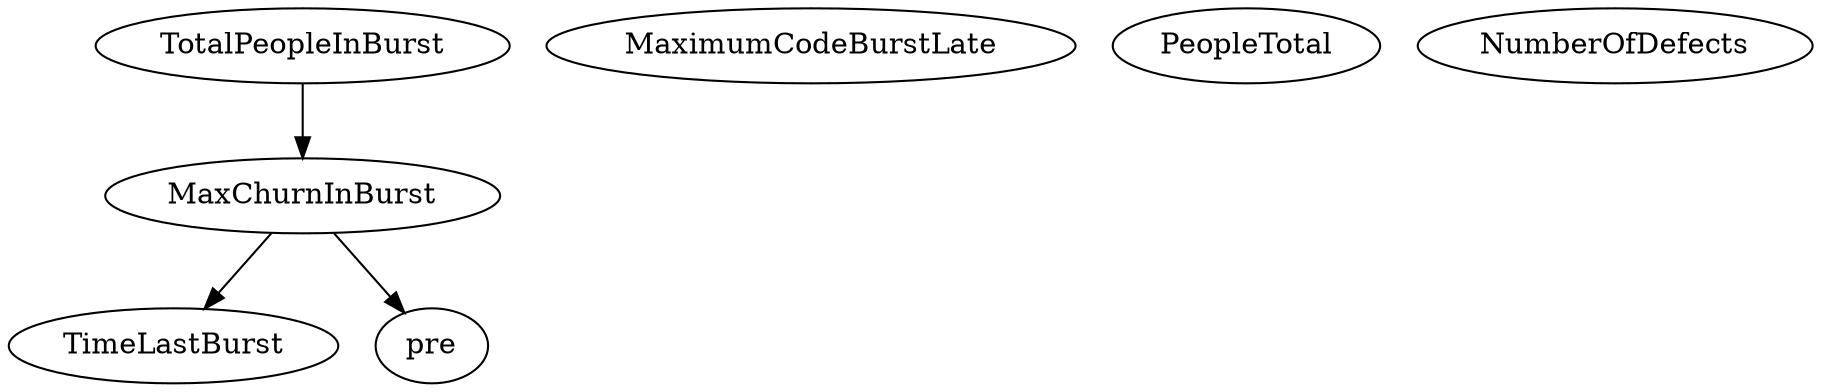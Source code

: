 digraph {
   TimeLastBurst;
   MaximumCodeBurstLate;
   PeopleTotal;
   NumberOfDefects;
   TotalPeopleInBurst;
   pre;
   MaxChurnInBurst;
   TotalPeopleInBurst -> MaxChurnInBurst;
   MaxChurnInBurst -> TimeLastBurst;
   MaxChurnInBurst -> pre;
}
